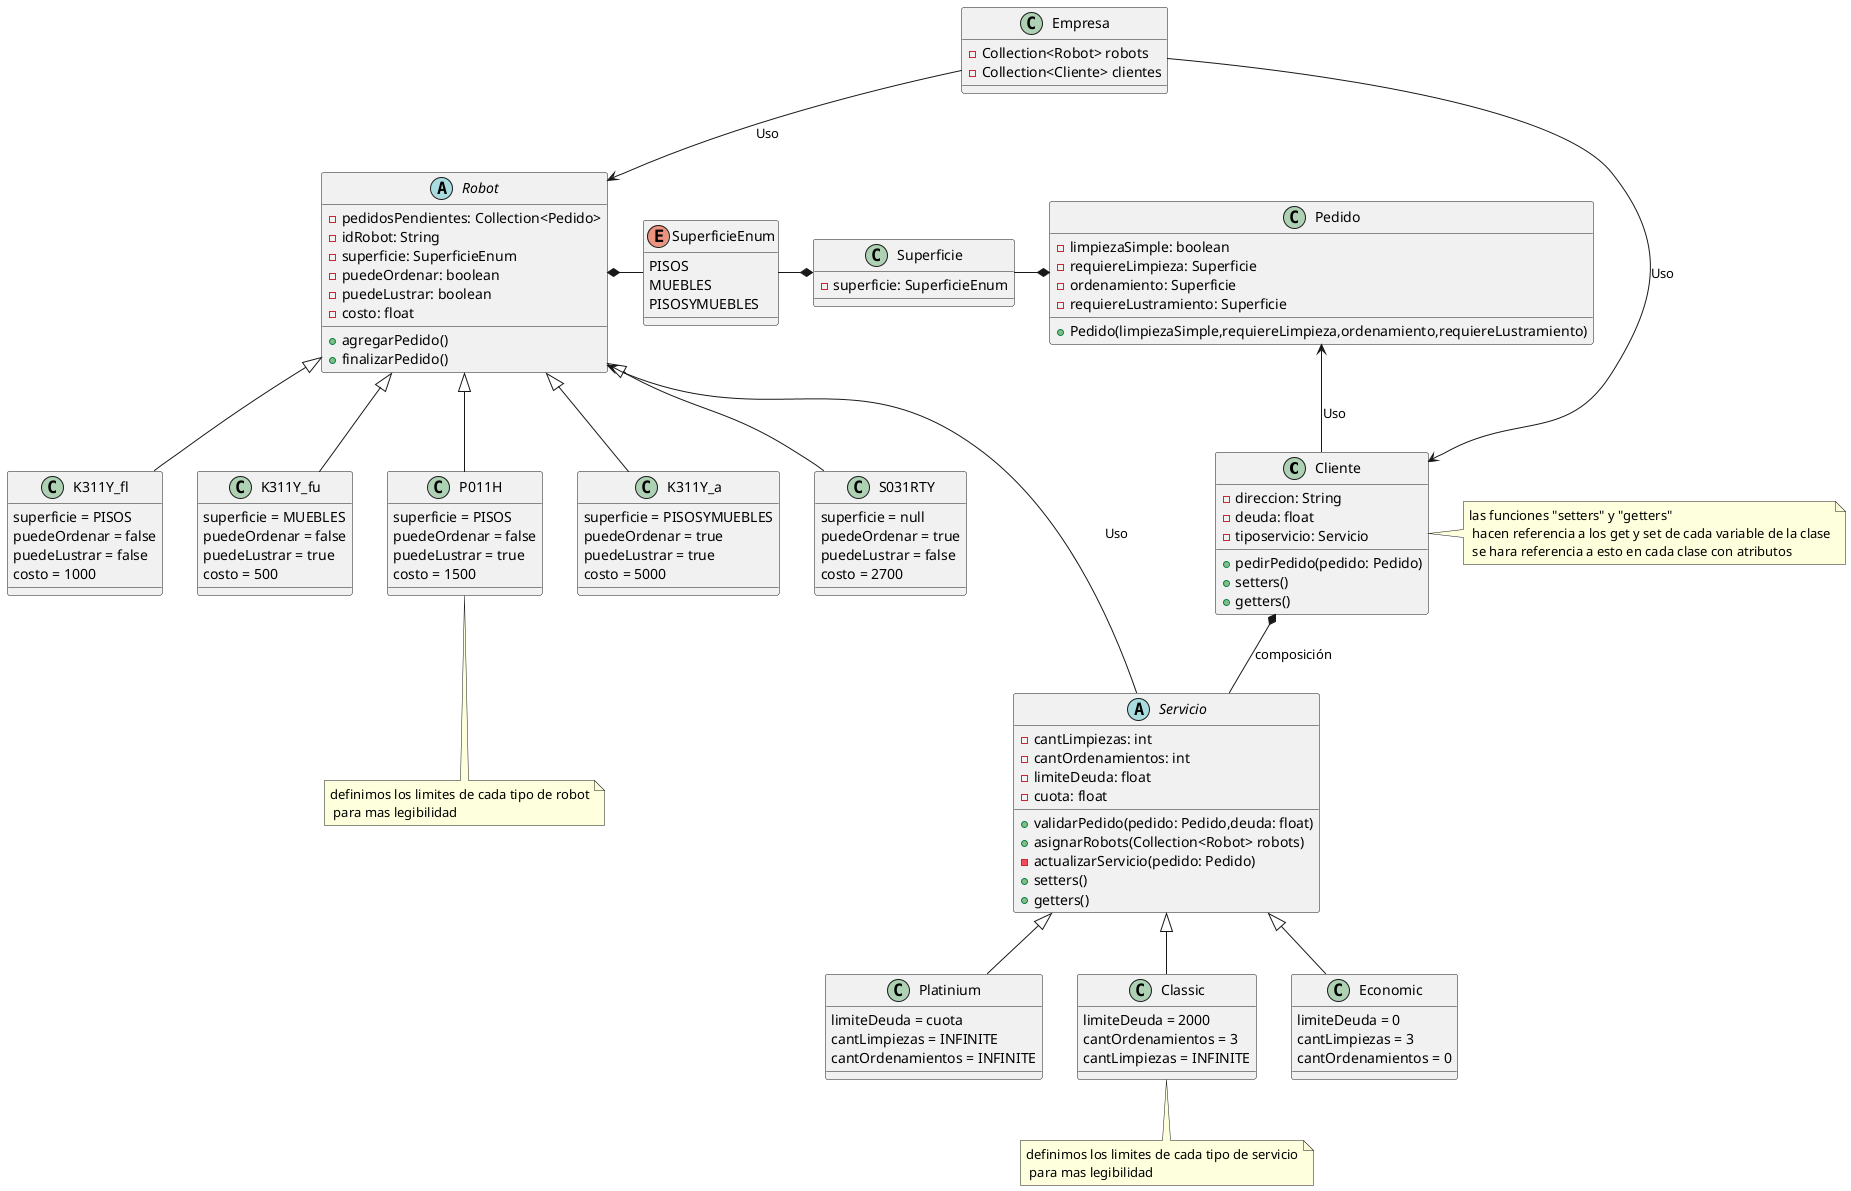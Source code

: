 @startuml
'https://plantuml.com/class-diagram


class Cliente{
-direccion: String
-deuda: float
-tiposervicio: Servicio

+pedirPedido(pedido: Pedido)
+setters()
+getters()
}

class Empresa{
-Collection<Robot> robots
-Collection<Cliente> clientes
}


abstract class Servicio{
- cantLimpiezas: int
- cantOrdenamientos: int
- limiteDeuda: float
 -cuota: float

+validarPedido(pedido: Pedido,deuda: float)
+asignarRobots(Collection<Robot> robots)
-actualizarServicio(pedido: Pedido)
+setters()
+getters()
}

abstract class Robot{
- pedidosPendientes: Collection<Pedido>
- idRobot: String
- superficie: SuperficieEnum
- puedeOrdenar: boolean
- puedeLustrar: boolean
- costo: float

+agregarPedido()
+finalizarPedido()
}

class K311Y_fl{
 superficie = PISOS
 puedeOrdenar = false
 puedeLustrar = false
 costo = 1000
}
class K311Y_fu{
superficie = MUEBLES
 puedeOrdenar = false
 puedeLustrar = true
 costo = 500
}
class P011H{
superficie = PISOS
 puedeOrdenar = false
 puedeLustrar = true
 costo = 1500
}
class K311Y_a{
 superficie = PISOSYMUEBLES
 puedeOrdenar = true
 puedeLustrar = true
 costo = 5000
}
class S031RTY{
superficie = null
 puedeOrdenar = true
 puedeLustrar = false
 costo = 2700
}

class Platinium{
limiteDeuda = cuota
cantLimpiezas = INFINITE
cantOrdenamientos = INFINITE
}
class Classic{
limiteDeuda = 2000
cantOrdenamientos = 3
cantLimpiezas = INFINITE
}

class Economic{
limiteDeuda = 0
cantLimpiezas = 3
cantOrdenamientos = 0
}




class Pedido{
- limpiezaSimple: boolean
- requiereLimpieza: Superficie
- ordenamiento: Superficie
- requiereLustramiento: Superficie

+Pedido(limpiezaSimple,requiereLimpieza,ordenamiento,requiereLustramiento)
}

enum SuperficieEnum{
PISOS
MUEBLES
PISOSYMUEBLES
}

class Superficie{
- superficie: SuperficieEnum
}

Robot <|-- K311Y_fl
Robot <|-- K311Y_fu
Robot <|-- P011H
Robot <|-- K311Y_a
Robot <|-- S031RTY

Servicio <|-- Platinium
Servicio <|-- Classic
Servicio <|-- Economic

Robot <-- Servicio : Uso

Pedido <--  Cliente : Uso

Cliente <-up- Empresa  : Uso

Robot <-up-  Empresa : Uso

Cliente *--  Servicio : composición

Superficie *-left- SuperficieEnum
Robot *-right- SuperficieEnum
Pedido *-left- Superficie

note bottom of Classic : definimos los limites de cada tipo de servicio\n para mas legibilidad
note bottom of P011H : definimos los limites de cada tipo de robot\n para mas legibilidad
note right of Cliente : las funciones "setters" y "getters" \n hacen referencia a los get y set de cada variable de la clase\n se hara referencia a esto en cada clase con atributos

@enduml
